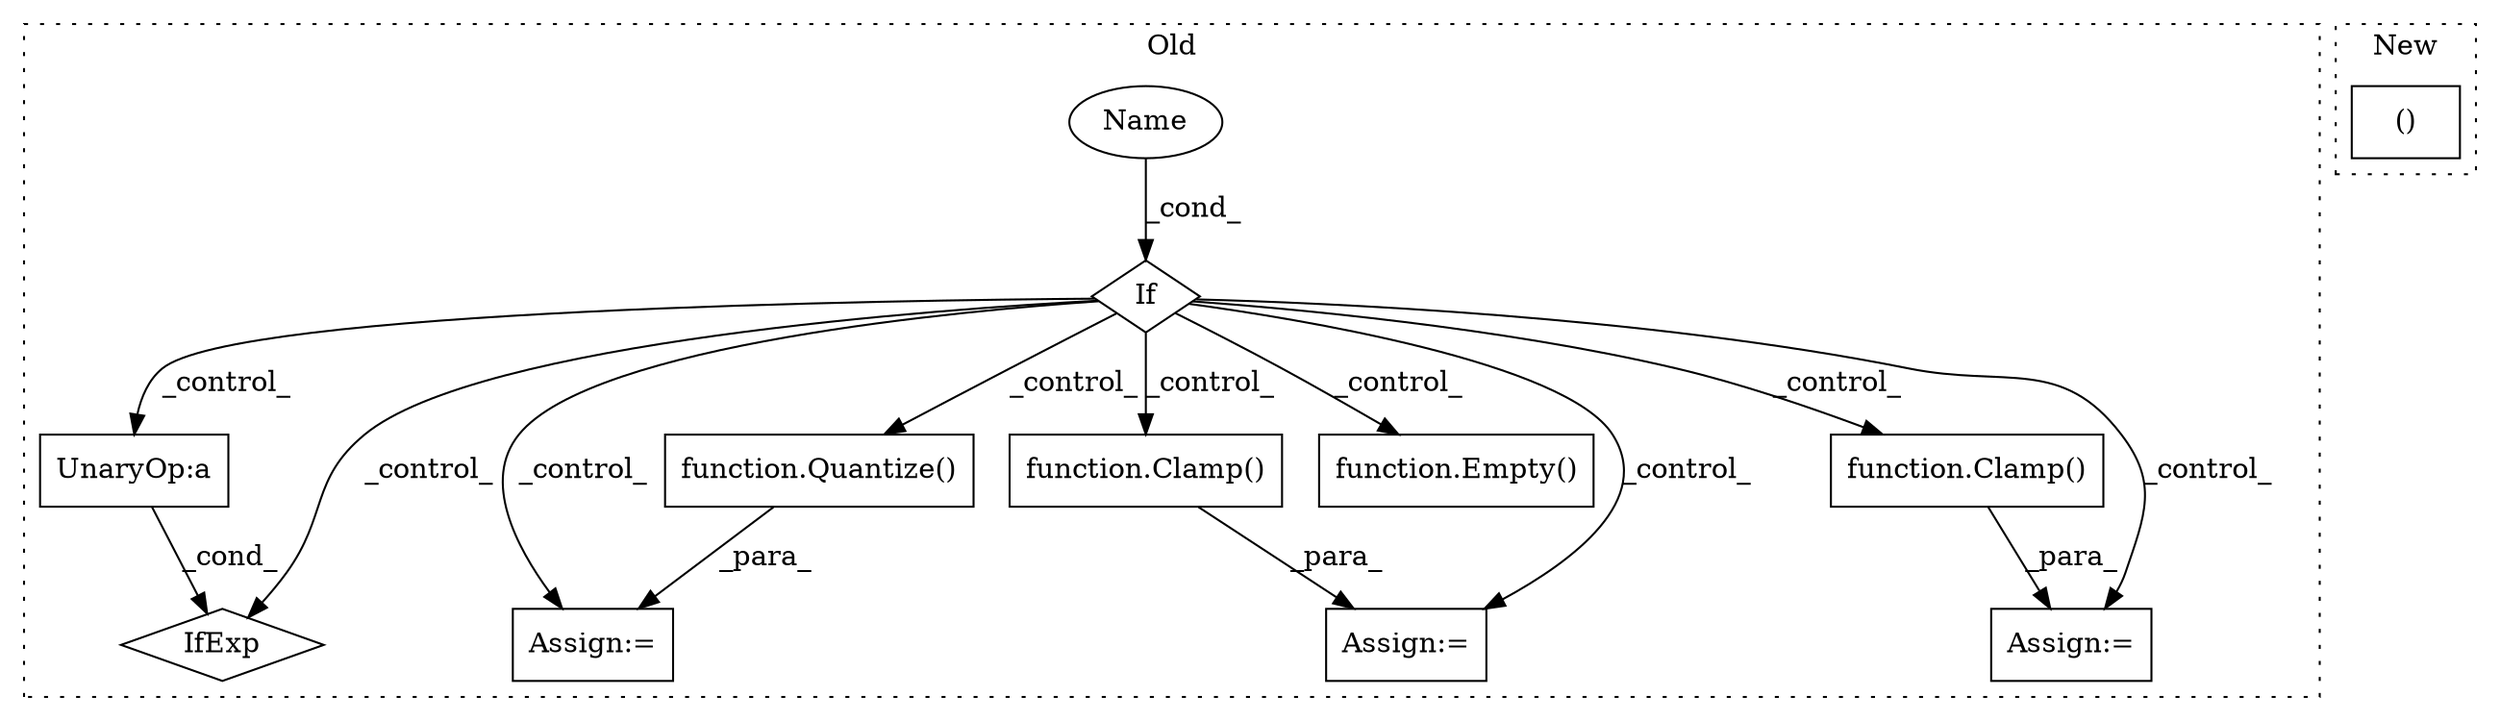digraph G {
subgraph cluster0 {
1 [label="function.Quantize()" a="75" s="8304" l="66" shape="box"];
3 [label="If" a="96" s="8259,8274" l="3,14" shape="diamond"];
4 [label="UnaryOp:a" a="61" s="8413" l="8" shape="box"];
5 [label="function.Clamp()" a="75" s="8470" l="52" shape="box"];
6 [label="IfExp" a="51" s="8409,8421" l="4,6" shape="diamond"];
7 [label="function.Clamp()" a="75" s="8823" l="30" shape="box"];
8 [label="function.Empty()" a="75" s="8749" l="7" shape="box"];
9 [label="Name" a="87" s="8262" l="12" shape="ellipse"];
10 [label="Assign:=" a="68" s="8820" l="3" shape="box"];
11 [label="Assign:=" a="68" s="8301" l="3" shape="box"];
12 [label="Assign:=" a="68" s="8467" l="3" shape="box"];
label = "Old";
style="dotted";
}
subgraph cluster1 {
2 [label="()" a="54" s="9974" l="17" shape="box"];
label = "New";
style="dotted";
}
1 -> 11 [label="_para_"];
3 -> 5 [label="_control_"];
3 -> 6 [label="_control_"];
3 -> 10 [label="_control_"];
3 -> 8 [label="_control_"];
3 -> 4 [label="_control_"];
3 -> 11 [label="_control_"];
3 -> 12 [label="_control_"];
3 -> 7 [label="_control_"];
3 -> 1 [label="_control_"];
4 -> 6 [label="_cond_"];
5 -> 12 [label="_para_"];
7 -> 10 [label="_para_"];
9 -> 3 [label="_cond_"];
}